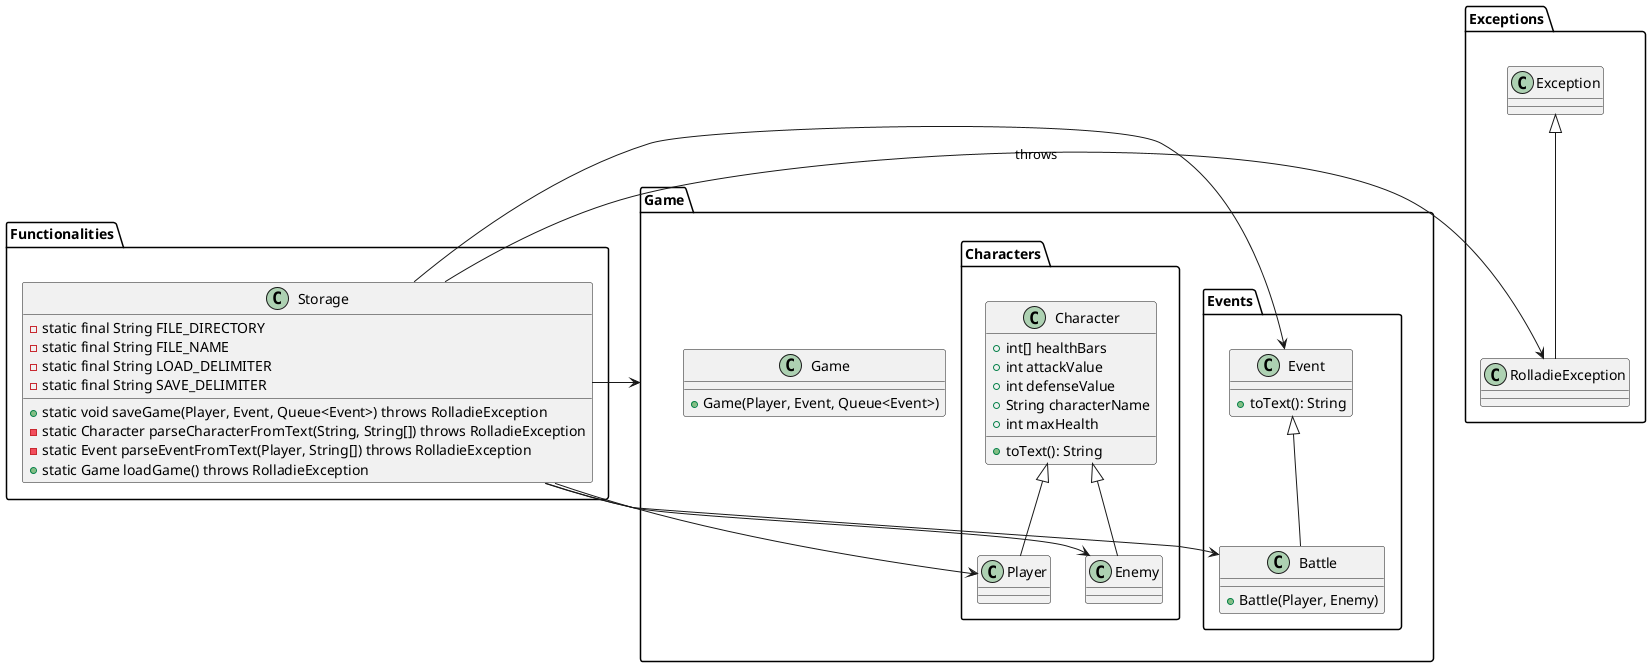 @startuml
package Functionalities {
    class Storage {
        - static final String FILE_DIRECTORY
        - static final String FILE_NAME
        - static final String LOAD_DELIMITER
        - static final String SAVE_DELIMITER
        + static void saveGame(Player, Event, Queue<Event>) throws RolladieException
        - static Character parseCharacterFromText(String, String[]) throws RolladieException
        - static Event parseEventFromText(Player, String[]) throws RolladieException
        + static Game loadGame() throws RolladieException
    }
}

package Game.Characters {
    class Character {
        + int[] healthBars
        + int attackValue
        + int defenseValue
        + String characterName
        + int maxHealth
        + toText(): String
    }
    class Player extends Character
    class Enemy extends Character
}

package Game.Events {
    class Event {
        + toText(): String
    }
    class Battle extends Event {
        + Battle(Player, Enemy)
    }
}

package Exceptions {
    class RolladieException extends Exception
}

package Game {
    class Game {
        + Game(Player, Event, Queue<Event>)
    }
}

Storage -> RolladieException : throws
Storage -> Player
Storage -> Enemy
Storage -> Event
Storage -> Battle
Storage -> Game

@enduml
